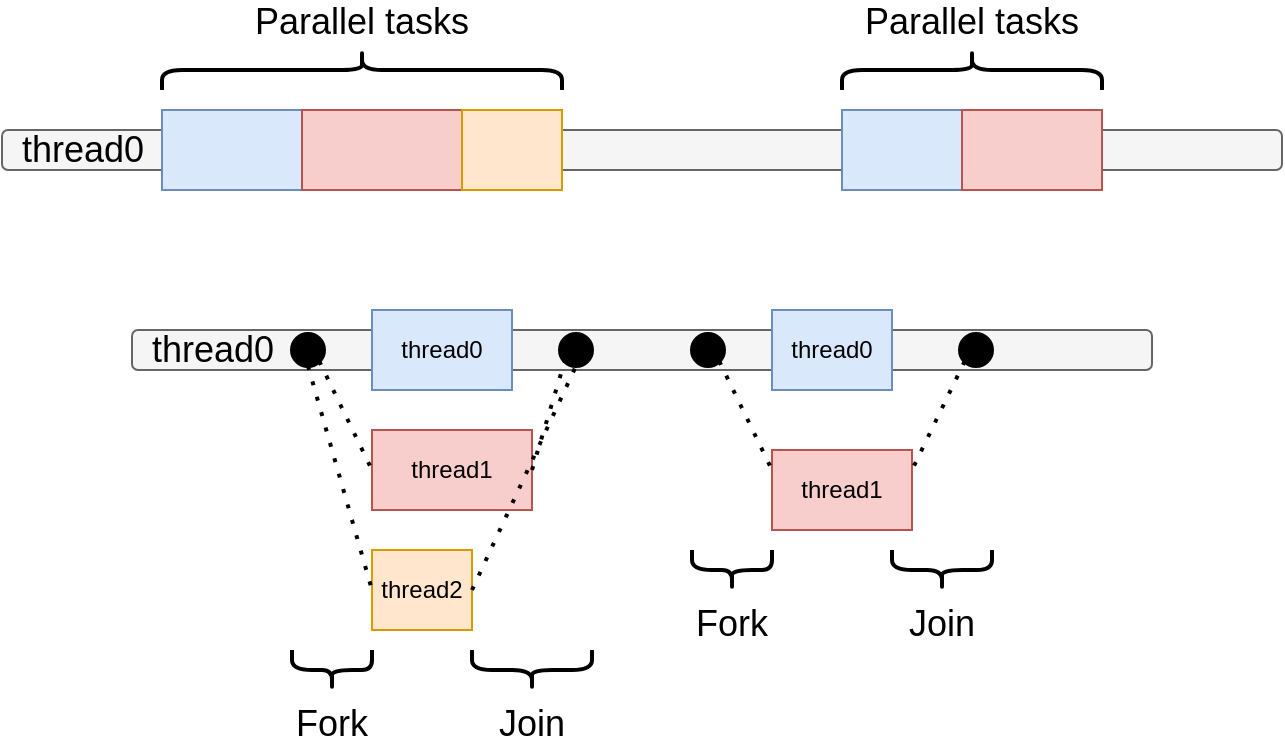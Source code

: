 <mxfile version="13.7.9" type="device"><diagram id="fbJeNpDaNthTIl1k_942" name="Page-1"><mxGraphModel dx="1310" dy="967" grid="1" gridSize="10" guides="1" tooltips="1" connect="1" arrows="1" fold="1" page="1" pageScale="1" pageWidth="827" pageHeight="1169" math="0" shadow="0"><root><mxCell id="0"/><mxCell id="1" parent="0"/><mxCell id="6z9JgQk0DD2PSrcifhHH-1" value="" style="rounded=1;whiteSpace=wrap;html=1;fillColor=#f5f5f5;strokeColor=#666666;fontColor=#333333;" vertex="1" parent="1"><mxGeometry x="40" y="110" width="640" height="20" as="geometry"/></mxCell><mxCell id="6z9JgQk0DD2PSrcifhHH-2" value="" style="rounded=0;whiteSpace=wrap;html=1;fillColor=#dae8fc;strokeColor=#6c8ebf;" vertex="1" parent="1"><mxGeometry x="120" y="100" width="70" height="40" as="geometry"/></mxCell><mxCell id="6z9JgQk0DD2PSrcifhHH-3" value="" style="rounded=0;whiteSpace=wrap;html=1;fillColor=#f8cecc;strokeColor=#b85450;" vertex="1" parent="1"><mxGeometry x="190" y="100" width="80" height="40" as="geometry"/></mxCell><mxCell id="6z9JgQk0DD2PSrcifhHH-4" value="" style="rounded=0;whiteSpace=wrap;html=1;fillColor=#ffe6cc;strokeColor=#d79b00;" vertex="1" parent="1"><mxGeometry x="270" y="100" width="50" height="40" as="geometry"/></mxCell><mxCell id="6z9JgQk0DD2PSrcifhHH-5" value="" style="rounded=0;whiteSpace=wrap;html=1;fillColor=#dae8fc;strokeColor=#6c8ebf;" vertex="1" parent="1"><mxGeometry x="460" y="100" width="60" height="40" as="geometry"/></mxCell><mxCell id="6z9JgQk0DD2PSrcifhHH-6" value="" style="rounded=0;whiteSpace=wrap;html=1;fillColor=#f8cecc;strokeColor=#b85450;" vertex="1" parent="1"><mxGeometry x="520" y="100" width="70" height="40" as="geometry"/></mxCell><mxCell id="6z9JgQk0DD2PSrcifhHH-8" value="Parallel tasks" style="shape=curlyBracket;whiteSpace=wrap;html=1;rounded=1;strokeWidth=2;direction=south;fontSize=18;verticalAlign=bottom;labelPosition=center;verticalLabelPosition=top;align=center;" vertex="1" parent="1"><mxGeometry x="120" y="70" width="200" height="20" as="geometry"/></mxCell><mxCell id="6z9JgQk0DD2PSrcifhHH-9" value="Parallel tasks" style="shape=curlyBracket;whiteSpace=wrap;html=1;rounded=1;strokeWidth=2;direction=south;fontSize=18;verticalAlign=bottom;labelPosition=center;verticalLabelPosition=top;align=center;" vertex="1" parent="1"><mxGeometry x="460" y="70" width="130" height="20" as="geometry"/></mxCell><mxCell id="6z9JgQk0DD2PSrcifhHH-11" value="thread0" style="text;html=1;align=center;verticalAlign=middle;resizable=0;points=[];autosize=1;fontSize=18;" vertex="1" parent="1"><mxGeometry x="40" y="105" width="80" height="30" as="geometry"/></mxCell><mxCell id="6z9JgQk0DD2PSrcifhHH-14" value="" style="rounded=1;whiteSpace=wrap;html=1;fillColor=#f5f5f5;strokeColor=#666666;fontColor=#333333;" vertex="1" parent="1"><mxGeometry x="105" y="210" width="510" height="20" as="geometry"/></mxCell><mxCell id="6z9JgQk0DD2PSrcifhHH-15" value="thread0" style="rounded=0;whiteSpace=wrap;html=1;fillColor=#dae8fc;strokeColor=#6c8ebf;" vertex="1" parent="1"><mxGeometry x="225" y="200" width="70" height="40" as="geometry"/></mxCell><mxCell id="6z9JgQk0DD2PSrcifhHH-16" value="thread1" style="rounded=0;whiteSpace=wrap;html=1;fillColor=#f8cecc;strokeColor=#b85450;" vertex="1" parent="1"><mxGeometry x="225" y="260" width="80" height="40" as="geometry"/></mxCell><mxCell id="6z9JgQk0DD2PSrcifhHH-17" value="thread2" style="rounded=0;whiteSpace=wrap;html=1;fillColor=#ffe6cc;strokeColor=#d79b00;" vertex="1" parent="1"><mxGeometry x="225" y="320" width="50" height="40" as="geometry"/></mxCell><mxCell id="6z9JgQk0DD2PSrcifhHH-18" value="thread0" style="rounded=0;whiteSpace=wrap;html=1;fillColor=#dae8fc;strokeColor=#6c8ebf;" vertex="1" parent="1"><mxGeometry x="425" y="200" width="60" height="40" as="geometry"/></mxCell><mxCell id="6z9JgQk0DD2PSrcifhHH-19" value="thread1" style="rounded=0;whiteSpace=wrap;html=1;fillColor=#f8cecc;strokeColor=#b85450;" vertex="1" parent="1"><mxGeometry x="425" y="270" width="70" height="40" as="geometry"/></mxCell><mxCell id="6z9JgQk0DD2PSrcifhHH-22" value="thread0" style="text;html=1;align=center;verticalAlign=middle;resizable=0;points=[];autosize=1;fontSize=18;" vertex="1" parent="1"><mxGeometry x="105" y="205" width="80" height="30" as="geometry"/></mxCell><mxCell id="6z9JgQk0DD2PSrcifhHH-23" value="" style="ellipse;whiteSpace=wrap;html=1;aspect=fixed;strokeWidth=2;fontSize=18;fillColor=#000000;" vertex="1" parent="1"><mxGeometry x="319" y="212" width="16" height="16" as="geometry"/></mxCell><mxCell id="6z9JgQk0DD2PSrcifhHH-27" value="" style="endArrow=none;dashed=1;html=1;dashPattern=1 3;strokeWidth=2;fontSize=18;exitX=1;exitY=1;exitDx=0;exitDy=0;entryX=0;entryY=0.5;entryDx=0;entryDy=0;" edge="1" parent="1" source="6z9JgQk0DD2PSrcifhHH-28" target="6z9JgQk0DD2PSrcifhHH-16"><mxGeometry width="50" height="50" relative="1" as="geometry"><mxPoint x="195" y="270" as="sourcePoint"/><mxPoint x="325" y="250" as="targetPoint"/></mxGeometry></mxCell><mxCell id="6z9JgQk0DD2PSrcifhHH-28" value="" style="ellipse;whiteSpace=wrap;html=1;aspect=fixed;strokeWidth=2;fontSize=18;fillColor=#000000;" vertex="1" parent="1"><mxGeometry x="185" y="212" width="16" height="16" as="geometry"/></mxCell><mxCell id="6z9JgQk0DD2PSrcifhHH-29" value="" style="endArrow=none;dashed=1;html=1;dashPattern=1 3;strokeWidth=2;fontSize=18;exitX=0.5;exitY=1;exitDx=0;exitDy=0;entryX=0;entryY=0.5;entryDx=0;entryDy=0;" edge="1" parent="1" source="6z9JgQk0DD2PSrcifhHH-28" target="6z9JgQk0DD2PSrcifhHH-17"><mxGeometry width="50" height="50" relative="1" as="geometry"><mxPoint x="213.303" y="235.303" as="sourcePoint"/><mxPoint x="235" y="290" as="targetPoint"/></mxGeometry></mxCell><mxCell id="6z9JgQk0DD2PSrcifhHH-30" value="" style="endArrow=none;dashed=1;html=1;dashPattern=1 3;strokeWidth=2;fontSize=18;exitX=1;exitY=0.5;exitDx=0;exitDy=0;entryX=0;entryY=1;entryDx=0;entryDy=0;" edge="1" parent="1" source="6z9JgQk0DD2PSrcifhHH-16" target="6z9JgQk0DD2PSrcifhHH-23"><mxGeometry width="50" height="50" relative="1" as="geometry"><mxPoint x="265" y="340" as="sourcePoint"/><mxPoint x="315" y="290" as="targetPoint"/></mxGeometry></mxCell><mxCell id="6z9JgQk0DD2PSrcifhHH-31" value="" style="endArrow=none;dashed=1;html=1;dashPattern=1 3;strokeWidth=2;fontSize=18;exitX=1;exitY=0.5;exitDx=0;exitDy=0;entryX=0.5;entryY=1;entryDx=0;entryDy=0;" edge="1" parent="1" source="6z9JgQk0DD2PSrcifhHH-17" target="6z9JgQk0DD2PSrcifhHH-23"><mxGeometry width="50" height="50" relative="1" as="geometry"><mxPoint x="265" y="340" as="sourcePoint"/><mxPoint x="315" y="290" as="targetPoint"/></mxGeometry></mxCell><mxCell id="6z9JgQk0DD2PSrcifhHH-32" value="" style="endArrow=none;dashed=1;html=1;dashPattern=1 3;strokeWidth=2;fontSize=18;exitX=1;exitY=1;exitDx=0;exitDy=0;entryX=0;entryY=0.25;entryDx=0;entryDy=0;" edge="1" parent="1" source="6z9JgQk0DD2PSrcifhHH-33" target="6z9JgQk0DD2PSrcifhHH-19"><mxGeometry width="50" height="50" relative="1" as="geometry"><mxPoint x="405" y="270" as="sourcePoint"/><mxPoint x="413" y="300" as="targetPoint"/></mxGeometry></mxCell><mxCell id="6z9JgQk0DD2PSrcifhHH-33" value="" style="ellipse;whiteSpace=wrap;html=1;aspect=fixed;strokeWidth=2;fontSize=18;fillColor=#000000;" vertex="1" parent="1"><mxGeometry x="385" y="212" width="16" height="16" as="geometry"/></mxCell><mxCell id="6z9JgQk0DD2PSrcifhHH-35" value="" style="endArrow=none;dashed=1;html=1;dashPattern=1 3;strokeWidth=2;fontSize=18;exitX=0;exitY=1;exitDx=0;exitDy=0;entryX=1;entryY=0.25;entryDx=0;entryDy=0;" edge="1" parent="1" source="6z9JgQk0DD2PSrcifhHH-36" target="6z9JgQk0DD2PSrcifhHH-19"><mxGeometry width="50" height="50" relative="1" as="geometry"><mxPoint x="525" y="270" as="sourcePoint"/><mxPoint x="556.5" y="280" as="targetPoint"/></mxGeometry></mxCell><mxCell id="6z9JgQk0DD2PSrcifhHH-36" value="" style="ellipse;whiteSpace=wrap;html=1;aspect=fixed;strokeWidth=2;fontSize=18;fillColor=#000000;" vertex="1" parent="1"><mxGeometry x="519" y="212" width="16" height="16" as="geometry"/></mxCell><mxCell id="6z9JgQk0DD2PSrcifhHH-37" value="Fork" style="shape=curlyBracket;whiteSpace=wrap;html=1;rounded=1;strokeWidth=2;fillColor=#000000;fontSize=18;direction=north;verticalAlign=top;labelPosition=center;verticalLabelPosition=bottom;align=center;" vertex="1" parent="1"><mxGeometry x="185" y="370" width="40" height="20" as="geometry"/></mxCell><mxCell id="6z9JgQk0DD2PSrcifhHH-38" value="Join" style="shape=curlyBracket;whiteSpace=wrap;html=1;rounded=1;strokeWidth=2;fillColor=#000000;fontSize=18;direction=north;verticalAlign=top;labelPosition=center;verticalLabelPosition=bottom;align=center;" vertex="1" parent="1"><mxGeometry x="275" y="370" width="60" height="20" as="geometry"/></mxCell><mxCell id="6z9JgQk0DD2PSrcifhHH-39" value="Fork" style="shape=curlyBracket;whiteSpace=wrap;html=1;rounded=1;strokeWidth=2;fillColor=#000000;fontSize=18;direction=north;verticalAlign=top;labelPosition=center;verticalLabelPosition=bottom;align=center;" vertex="1" parent="1"><mxGeometry x="385" y="320" width="40" height="20" as="geometry"/></mxCell><mxCell id="6z9JgQk0DD2PSrcifhHH-40" value="Join" style="shape=curlyBracket;whiteSpace=wrap;html=1;rounded=1;strokeWidth=2;fillColor=#000000;fontSize=18;direction=north;verticalAlign=top;labelPosition=center;verticalLabelPosition=bottom;align=center;" vertex="1" parent="1"><mxGeometry x="485" y="320" width="50" height="20" as="geometry"/></mxCell></root></mxGraphModel></diagram></mxfile>